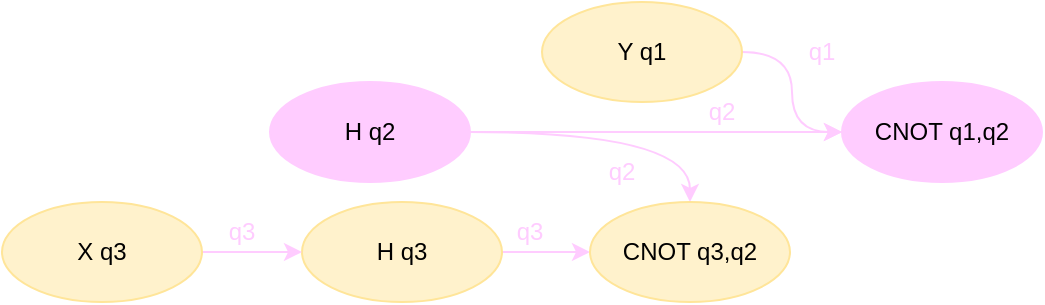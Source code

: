 <mxfile version="21.3.7" type="github">
  <diagram name="第 1 页" id="muWe0fv5W2X6z_nuNxD0">
    <mxGraphModel dx="965" dy="676" grid="1" gridSize="10" guides="1" tooltips="1" connect="1" arrows="1" fold="1" page="1" pageScale="1" pageWidth="827" pageHeight="1169" math="0" shadow="0">
      <root>
        <mxCell id="0" />
        <mxCell id="1" parent="0" />
        <mxCell id="j2DyYQ06WlmJjTM4UZrJ-32" value="q3" style="text;html=1;strokeColor=none;fillColor=none;align=center;verticalAlign=middle;whiteSpace=wrap;rounded=0;fontColor=#FFCCFF;" vertex="1" parent="1">
          <mxGeometry x="444" y="370" width="60" height="30" as="geometry" />
        </mxCell>
        <mxCell id="j2DyYQ06WlmJjTM4UZrJ-31" value="q3" style="text;html=1;strokeColor=none;fillColor=none;align=center;verticalAlign=middle;whiteSpace=wrap;rounded=0;fontColor=#FFCCFF;" vertex="1" parent="1">
          <mxGeometry x="300" y="370" width="60" height="30" as="geometry" />
        </mxCell>
        <mxCell id="j2DyYQ06WlmJjTM4UZrJ-6" value="q2" style="text;html=1;strokeColor=none;fillColor=none;align=center;verticalAlign=middle;whiteSpace=wrap;rounded=0;fontColor=#FFCCFF;" vertex="1" parent="1">
          <mxGeometry x="540" y="310" width="60" height="30" as="geometry" />
        </mxCell>
        <mxCell id="j2DyYQ06WlmJjTM4UZrJ-49" style="edgeStyle=orthogonalEdgeStyle;orthogonalLoop=1;jettySize=auto;html=1;exitX=1;exitY=0.5;exitDx=0;exitDy=0;entryX=0;entryY=0.5;entryDx=0;entryDy=0;curved=1;strokeColor=#FFCCFF;" edge="1" parent="1" source="j2DyYQ06WlmJjTM4UZrJ-22" target="j2DyYQ06WlmJjTM4UZrJ-23">
          <mxGeometry relative="1" as="geometry" />
        </mxCell>
        <mxCell id="j2DyYQ06WlmJjTM4UZrJ-50" style="edgeStyle=orthogonalEdgeStyle;orthogonalLoop=1;jettySize=auto;html=1;exitX=1;exitY=0.5;exitDx=0;exitDy=0;entryX=0.5;entryY=0;entryDx=0;entryDy=0;curved=1;strokeColor=#FFCCFF;" edge="1" parent="1" source="j2DyYQ06WlmJjTM4UZrJ-22" target="j2DyYQ06WlmJjTM4UZrJ-30">
          <mxGeometry relative="1" as="geometry" />
        </mxCell>
        <mxCell id="j2DyYQ06WlmJjTM4UZrJ-22" value="H q2" style="ellipse;whiteSpace=wrap;html=1;strokeColor=#FFCCFF;fillColor=#FFCCFF;" vertex="1" parent="1">
          <mxGeometry x="344" y="310" width="100" height="50" as="geometry" />
        </mxCell>
        <mxCell id="j2DyYQ06WlmJjTM4UZrJ-23" value="CNOT q1,q2" style="ellipse;whiteSpace=wrap;html=1;strokeColor=#FFCCFF;fillColor=#FFCCFF;" vertex="1" parent="1">
          <mxGeometry x="630" y="310" width="100" height="50" as="geometry" />
        </mxCell>
        <mxCell id="j2DyYQ06WlmJjTM4UZrJ-33" style="edgeStyle=orthogonalEdgeStyle;orthogonalLoop=1;jettySize=auto;html=1;exitX=1;exitY=0.5;exitDx=0;exitDy=0;entryX=0;entryY=0.5;entryDx=0;entryDy=0;curved=1;strokeColor=#FFCCFF;" edge="1" parent="1" source="j2DyYQ06WlmJjTM4UZrJ-25" target="j2DyYQ06WlmJjTM4UZrJ-23">
          <mxGeometry relative="1" as="geometry" />
        </mxCell>
        <mxCell id="j2DyYQ06WlmJjTM4UZrJ-25" value="Y q1" style="ellipse;whiteSpace=wrap;html=1;strokeColor=#FFE599;fillColor=#FFF2CC;" vertex="1" parent="1">
          <mxGeometry x="480" y="270" width="100" height="50" as="geometry" />
        </mxCell>
        <mxCell id="j2DyYQ06WlmJjTM4UZrJ-26" style="edgeStyle=orthogonalEdgeStyle;rounded=1;orthogonalLoop=1;jettySize=auto;html=1;exitX=1;exitY=0.5;exitDx=0;exitDy=0;entryX=0;entryY=0.5;entryDx=0;entryDy=0;strokeColor=#FFCCFF;" edge="1" parent="1" source="j2DyYQ06WlmJjTM4UZrJ-27" target="j2DyYQ06WlmJjTM4UZrJ-30">
          <mxGeometry relative="1" as="geometry" />
        </mxCell>
        <mxCell id="j2DyYQ06WlmJjTM4UZrJ-27" value="H q3" style="ellipse;whiteSpace=wrap;html=1;strokeColor=#FFE599;fillColor=#FFF2CC;" vertex="1" parent="1">
          <mxGeometry x="360" y="370" width="100" height="50" as="geometry" />
        </mxCell>
        <mxCell id="j2DyYQ06WlmJjTM4UZrJ-28" style="edgeStyle=orthogonalEdgeStyle;rounded=1;orthogonalLoop=1;jettySize=auto;html=1;exitX=1;exitY=0.5;exitDx=0;exitDy=0;entryX=0;entryY=0.5;entryDx=0;entryDy=0;strokeColor=#FFCCFF;" edge="1" parent="1" source="j2DyYQ06WlmJjTM4UZrJ-29" target="j2DyYQ06WlmJjTM4UZrJ-27">
          <mxGeometry relative="1" as="geometry" />
        </mxCell>
        <mxCell id="j2DyYQ06WlmJjTM4UZrJ-29" value="X q3" style="ellipse;whiteSpace=wrap;html=1;strokeColor=#FFE599;fillColor=#FFF2CC;" vertex="1" parent="1">
          <mxGeometry x="210" y="370" width="100" height="50" as="geometry" />
        </mxCell>
        <mxCell id="j2DyYQ06WlmJjTM4UZrJ-30" value="CNOT q3,q2" style="ellipse;whiteSpace=wrap;html=1;strokeColor=#FFE599;fillColor=#FFF2CC;" vertex="1" parent="1">
          <mxGeometry x="504" y="370" width="100" height="50" as="geometry" />
        </mxCell>
        <mxCell id="j2DyYQ06WlmJjTM4UZrJ-48" value="q1" style="text;html=1;strokeColor=none;fillColor=none;align=center;verticalAlign=middle;whiteSpace=wrap;rounded=0;fontColor=#FFCCFF;" vertex="1" parent="1">
          <mxGeometry x="590" y="280" width="60" height="30" as="geometry" />
        </mxCell>
        <mxCell id="j2DyYQ06WlmJjTM4UZrJ-51" value="q2" style="text;html=1;strokeColor=none;fillColor=none;align=center;verticalAlign=middle;whiteSpace=wrap;rounded=0;fontColor=#FFCCFF;" vertex="1" parent="1">
          <mxGeometry x="490" y="340" width="60" height="30" as="geometry" />
        </mxCell>
      </root>
    </mxGraphModel>
  </diagram>
</mxfile>
